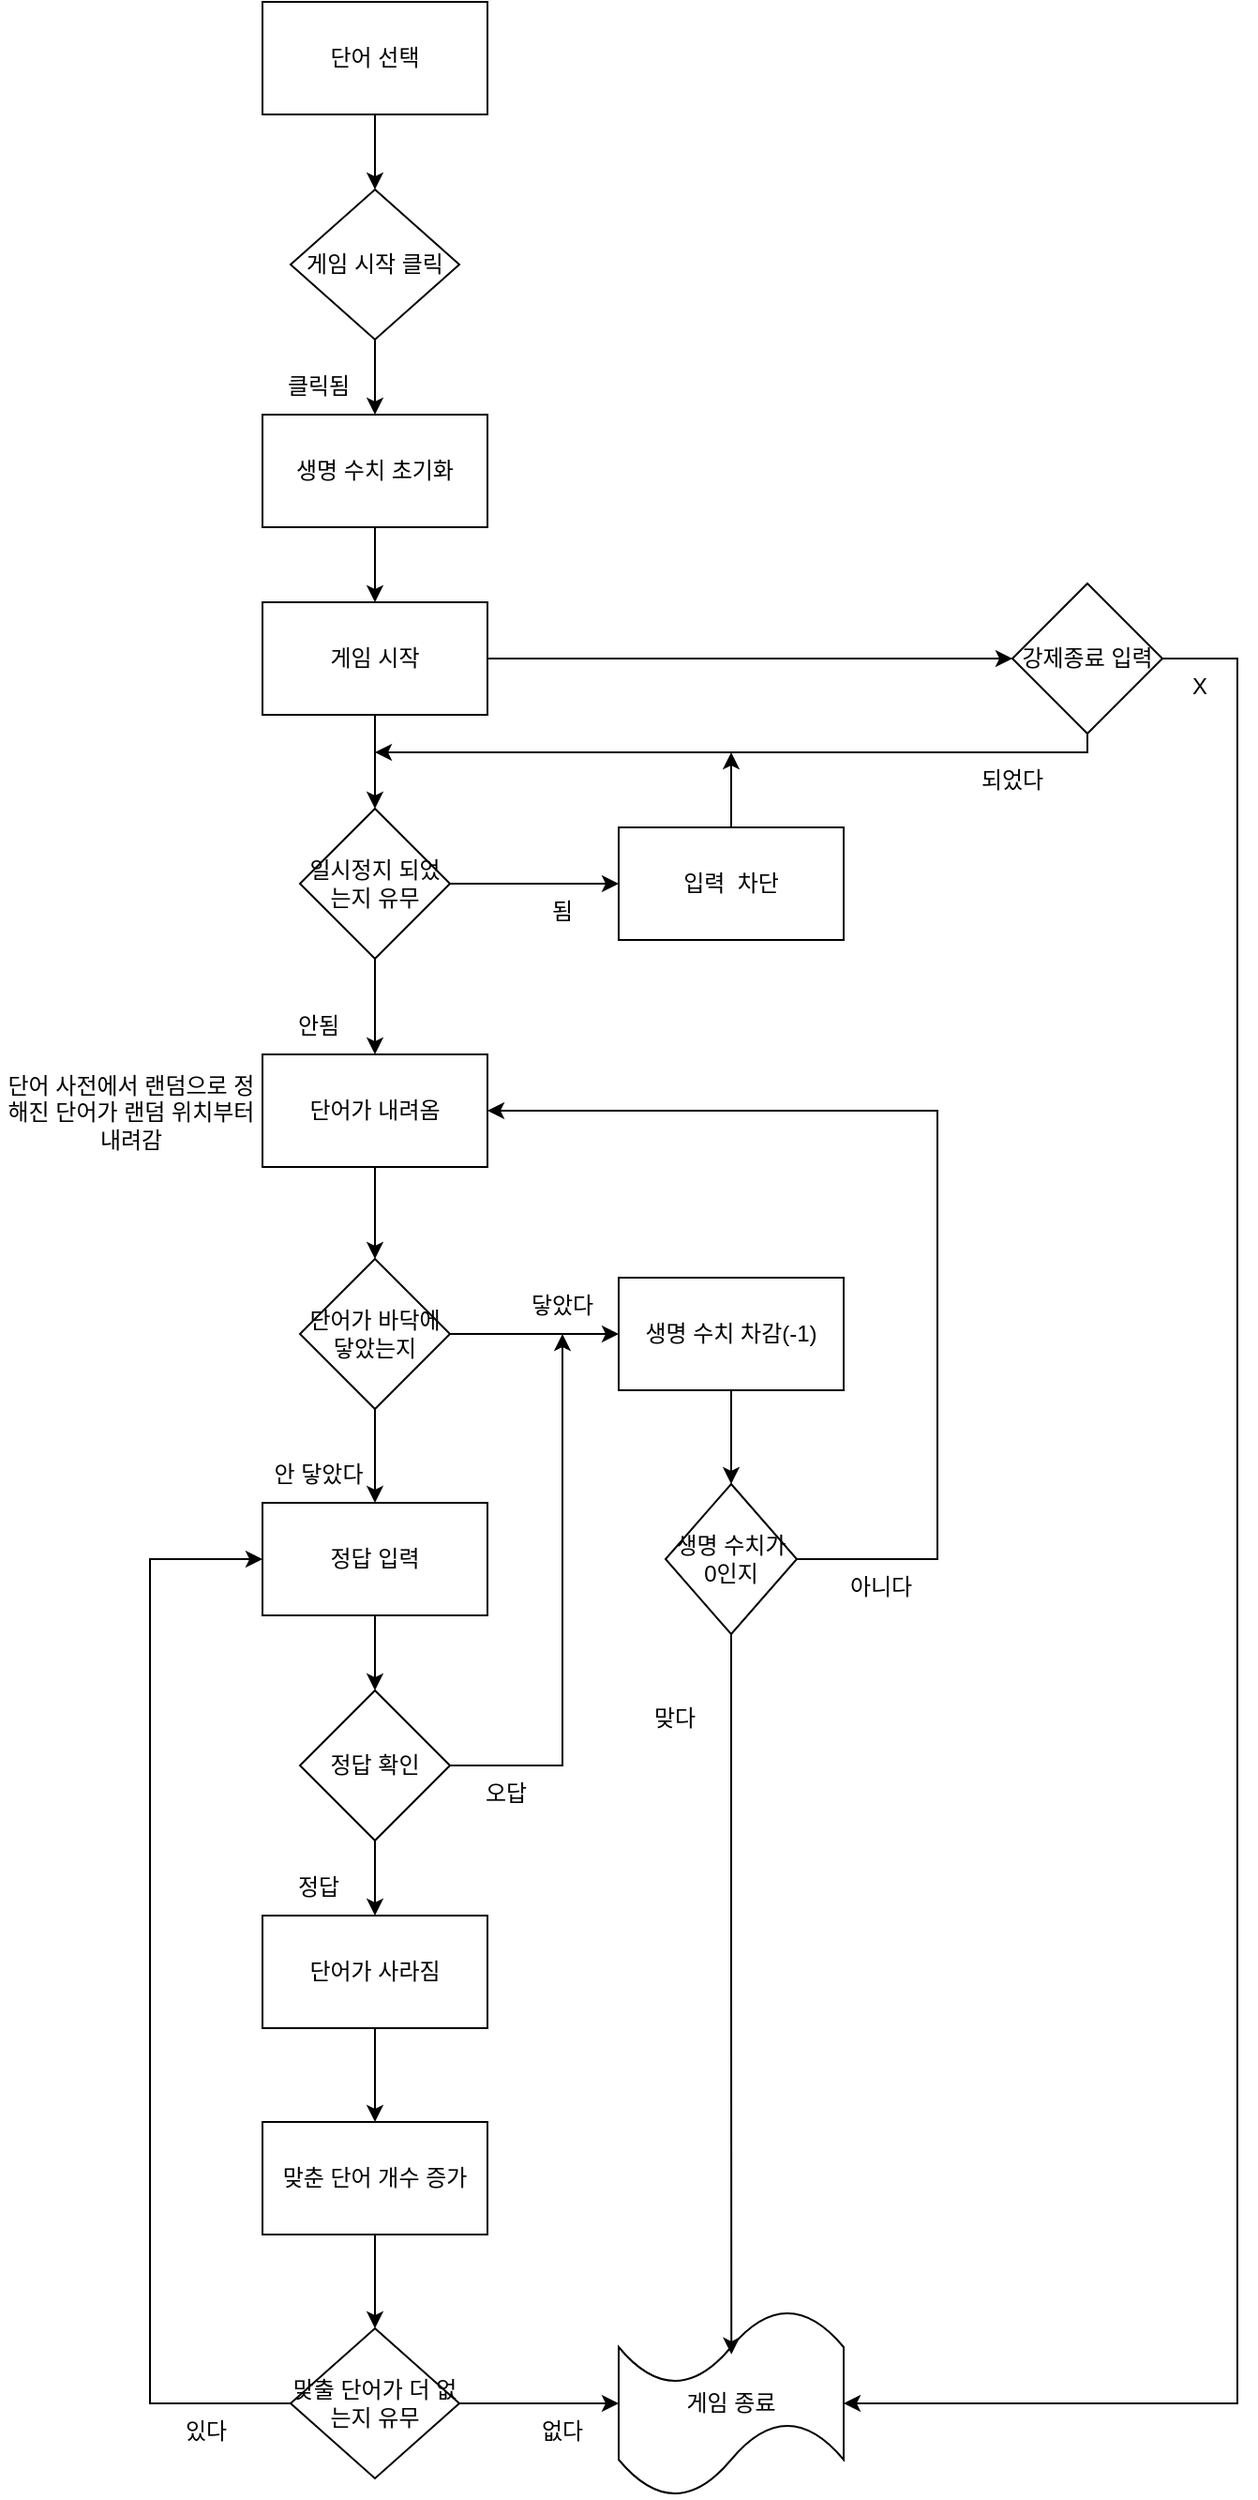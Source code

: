<mxfile version="18.2.0" type="device"><diagram id="d1BWDjv8fMCd9dzxRQbF" name="Page-1"><mxGraphModel dx="824" dy="932" grid="1" gridSize="10" guides="1" tooltips="1" connect="1" arrows="1" fold="1" page="1" pageScale="1" pageWidth="827" pageHeight="1169" math="0" shadow="0"><root><mxCell id="0"/><mxCell id="1" parent="0"/><mxCell id="UWLPzT8-UEdzUHpTQkky-7" style="edgeStyle=orthogonalEdgeStyle;rounded=0;orthogonalLoop=1;jettySize=auto;html=1;exitX=0.5;exitY=1;exitDx=0;exitDy=0;entryX=0.5;entryY=0;entryDx=0;entryDy=0;" edge="1" parent="1" source="UWLPzT8-UEdzUHpTQkky-1" target="UWLPzT8-UEdzUHpTQkky-3"><mxGeometry relative="1" as="geometry"/></mxCell><mxCell id="UWLPzT8-UEdzUHpTQkky-1" value="단어 선택" style="rounded=0;whiteSpace=wrap;html=1;" vertex="1" parent="1"><mxGeometry x="200" y="40" width="120" height="60" as="geometry"/></mxCell><mxCell id="UWLPzT8-UEdzUHpTQkky-33" style="edgeStyle=orthogonalEdgeStyle;rounded=0;orthogonalLoop=1;jettySize=auto;html=1;exitX=0.5;exitY=1;exitDx=0;exitDy=0;entryX=0.5;entryY=0;entryDx=0;entryDy=0;" edge="1" parent="1" source="UWLPzT8-UEdzUHpTQkky-2" target="UWLPzT8-UEdzUHpTQkky-32"><mxGeometry relative="1" as="geometry"/></mxCell><mxCell id="UWLPzT8-UEdzUHpTQkky-65" style="edgeStyle=orthogonalEdgeStyle;rounded=0;orthogonalLoop=1;jettySize=auto;html=1;exitX=1;exitY=0.5;exitDx=0;exitDy=0;entryX=0;entryY=0.5;entryDx=0;entryDy=0;" edge="1" parent="1" source="UWLPzT8-UEdzUHpTQkky-2" target="UWLPzT8-UEdzUHpTQkky-64"><mxGeometry relative="1" as="geometry"/></mxCell><mxCell id="UWLPzT8-UEdzUHpTQkky-2" value="게임 시작" style="rounded=0;whiteSpace=wrap;html=1;" vertex="1" parent="1"><mxGeometry x="200" y="360" width="120" height="60" as="geometry"/></mxCell><mxCell id="UWLPzT8-UEdzUHpTQkky-13" style="edgeStyle=orthogonalEdgeStyle;rounded=0;orthogonalLoop=1;jettySize=auto;html=1;exitX=0.5;exitY=1;exitDx=0;exitDy=0;entryX=0.5;entryY=0;entryDx=0;entryDy=0;" edge="1" parent="1" source="UWLPzT8-UEdzUHpTQkky-3" target="UWLPzT8-UEdzUHpTQkky-9"><mxGeometry relative="1" as="geometry"/></mxCell><mxCell id="UWLPzT8-UEdzUHpTQkky-3" value="게임 시작 클릭" style="rhombus;whiteSpace=wrap;html=1;" vertex="1" parent="1"><mxGeometry x="215" y="140" width="90" height="80" as="geometry"/></mxCell><mxCell id="UWLPzT8-UEdzUHpTQkky-6" value="클릭됨" style="text;html=1;strokeColor=none;fillColor=none;align=center;verticalAlign=middle;whiteSpace=wrap;rounded=0;" vertex="1" parent="1"><mxGeometry x="200" y="230" width="60" height="30" as="geometry"/></mxCell><mxCell id="UWLPzT8-UEdzUHpTQkky-14" style="edgeStyle=orthogonalEdgeStyle;rounded=0;orthogonalLoop=1;jettySize=auto;html=1;exitX=0.5;exitY=1;exitDx=0;exitDy=0;entryX=0.5;entryY=0;entryDx=0;entryDy=0;" edge="1" parent="1" source="UWLPzT8-UEdzUHpTQkky-9" target="UWLPzT8-UEdzUHpTQkky-2"><mxGeometry relative="1" as="geometry"/></mxCell><mxCell id="UWLPzT8-UEdzUHpTQkky-9" value="생명 수치 초기화" style="rounded=0;whiteSpace=wrap;html=1;" vertex="1" parent="1"><mxGeometry x="200" y="260" width="120" height="60" as="geometry"/></mxCell><mxCell id="UWLPzT8-UEdzUHpTQkky-42" style="edgeStyle=orthogonalEdgeStyle;rounded=0;orthogonalLoop=1;jettySize=auto;html=1;exitX=0.5;exitY=1;exitDx=0;exitDy=0;entryX=0.5;entryY=0;entryDx=0;entryDy=0;" edge="1" parent="1" source="UWLPzT8-UEdzUHpTQkky-15" target="UWLPzT8-UEdzUHpTQkky-41"><mxGeometry relative="1" as="geometry"/></mxCell><mxCell id="UWLPzT8-UEdzUHpTQkky-15" value="단어가 내려옴" style="rounded=0;whiteSpace=wrap;html=1;" vertex="1" parent="1"><mxGeometry x="200" y="601" width="120" height="60" as="geometry"/></mxCell><mxCell id="UWLPzT8-UEdzUHpTQkky-20" style="edgeStyle=orthogonalEdgeStyle;rounded=0;orthogonalLoop=1;jettySize=auto;html=1;exitX=0.5;exitY=1;exitDx=0;exitDy=0;entryX=0.5;entryY=0;entryDx=0;entryDy=0;" edge="1" parent="1" source="UWLPzT8-UEdzUHpTQkky-18" target="UWLPzT8-UEdzUHpTQkky-19"><mxGeometry relative="1" as="geometry"/></mxCell><mxCell id="UWLPzT8-UEdzUHpTQkky-18" value="정답 입력" style="rounded=0;whiteSpace=wrap;html=1;" vertex="1" parent="1"><mxGeometry x="200" y="840" width="120" height="60" as="geometry"/></mxCell><mxCell id="UWLPzT8-UEdzUHpTQkky-23" style="edgeStyle=orthogonalEdgeStyle;rounded=0;orthogonalLoop=1;jettySize=auto;html=1;exitX=0.5;exitY=1;exitDx=0;exitDy=0;entryX=0.5;entryY=0;entryDx=0;entryDy=0;" edge="1" parent="1" source="UWLPzT8-UEdzUHpTQkky-19" target="UWLPzT8-UEdzUHpTQkky-22"><mxGeometry relative="1" as="geometry"/></mxCell><mxCell id="UWLPzT8-UEdzUHpTQkky-49" style="edgeStyle=orthogonalEdgeStyle;rounded=0;orthogonalLoop=1;jettySize=auto;html=1;exitX=1;exitY=0.5;exitDx=0;exitDy=0;entryX=0.5;entryY=1;entryDx=0;entryDy=0;" edge="1" parent="1" source="UWLPzT8-UEdzUHpTQkky-19" target="UWLPzT8-UEdzUHpTQkky-47"><mxGeometry relative="1" as="geometry"><mxPoint x="360" y="979.765" as="targetPoint"/></mxGeometry></mxCell><mxCell id="UWLPzT8-UEdzUHpTQkky-19" value="정답 확인" style="rhombus;whiteSpace=wrap;html=1;" vertex="1" parent="1"><mxGeometry x="220" y="940" width="80" height="80" as="geometry"/></mxCell><mxCell id="UWLPzT8-UEdzUHpTQkky-27" style="edgeStyle=orthogonalEdgeStyle;rounded=0;orthogonalLoop=1;jettySize=auto;html=1;exitX=0.5;exitY=1;exitDx=0;exitDy=0;entryX=0.5;entryY=0;entryDx=0;entryDy=0;" edge="1" parent="1" source="UWLPzT8-UEdzUHpTQkky-22" target="UWLPzT8-UEdzUHpTQkky-25"><mxGeometry relative="1" as="geometry"/></mxCell><mxCell id="UWLPzT8-UEdzUHpTQkky-22" value="단어가 사라짐" style="rounded=0;whiteSpace=wrap;html=1;" vertex="1" parent="1"><mxGeometry x="200" y="1060" width="120" height="60" as="geometry"/></mxCell><mxCell id="UWLPzT8-UEdzUHpTQkky-24" value="정답" style="text;html=1;strokeColor=none;fillColor=none;align=center;verticalAlign=middle;whiteSpace=wrap;rounded=0;" vertex="1" parent="1"><mxGeometry x="200" y="1030" width="60" height="30" as="geometry"/></mxCell><mxCell id="UWLPzT8-UEdzUHpTQkky-28" style="edgeStyle=orthogonalEdgeStyle;rounded=0;orthogonalLoop=1;jettySize=auto;html=1;exitX=0.5;exitY=1;exitDx=0;exitDy=0;entryX=0.5;entryY=0;entryDx=0;entryDy=0;" edge="1" parent="1" source="UWLPzT8-UEdzUHpTQkky-25" target="UWLPzT8-UEdzUHpTQkky-26"><mxGeometry relative="1" as="geometry"/></mxCell><mxCell id="UWLPzT8-UEdzUHpTQkky-25" value="맞춘 단어 개수 증가" style="rounded=0;whiteSpace=wrap;html=1;" vertex="1" parent="1"><mxGeometry x="200" y="1170" width="120" height="60" as="geometry"/></mxCell><mxCell id="UWLPzT8-UEdzUHpTQkky-30" style="edgeStyle=orthogonalEdgeStyle;rounded=0;orthogonalLoop=1;jettySize=auto;html=1;exitX=1;exitY=0.5;exitDx=0;exitDy=0;entryX=0;entryY=0.5;entryDx=0;entryDy=0;entryPerimeter=0;" edge="1" parent="1" source="UWLPzT8-UEdzUHpTQkky-26" target="UWLPzT8-UEdzUHpTQkky-29"><mxGeometry relative="1" as="geometry"/></mxCell><mxCell id="UWLPzT8-UEdzUHpTQkky-54" style="edgeStyle=orthogonalEdgeStyle;rounded=0;orthogonalLoop=1;jettySize=auto;html=1;exitX=0;exitY=0.5;exitDx=0;exitDy=0;entryX=0;entryY=0.5;entryDx=0;entryDy=0;" edge="1" parent="1" source="UWLPzT8-UEdzUHpTQkky-26" target="UWLPzT8-UEdzUHpTQkky-18"><mxGeometry relative="1" as="geometry"><mxPoint x="110" y="1319.765" as="targetPoint"/><Array as="points"><mxPoint x="140" y="1320"/><mxPoint x="140" y="870"/></Array></mxGeometry></mxCell><mxCell id="UWLPzT8-UEdzUHpTQkky-26" value="맞출 단어가 더 없는지 유무" style="rhombus;whiteSpace=wrap;html=1;" vertex="1" parent="1"><mxGeometry x="215" y="1280" width="90" height="80" as="geometry"/></mxCell><mxCell id="UWLPzT8-UEdzUHpTQkky-29" value="게임 종료" style="shape=tape;whiteSpace=wrap;html=1;" vertex="1" parent="1"><mxGeometry x="390" y="1270" width="120" height="100" as="geometry"/></mxCell><mxCell id="UWLPzT8-UEdzUHpTQkky-31" value="없다" style="text;html=1;strokeColor=none;fillColor=none;align=center;verticalAlign=middle;whiteSpace=wrap;rounded=0;" vertex="1" parent="1"><mxGeometry x="330" y="1320" width="60" height="30" as="geometry"/></mxCell><mxCell id="UWLPzT8-UEdzUHpTQkky-34" style="edgeStyle=orthogonalEdgeStyle;rounded=0;orthogonalLoop=1;jettySize=auto;html=1;exitX=0.5;exitY=1;exitDx=0;exitDy=0;" edge="1" parent="1" source="UWLPzT8-UEdzUHpTQkky-32" target="UWLPzT8-UEdzUHpTQkky-15"><mxGeometry relative="1" as="geometry"/></mxCell><mxCell id="UWLPzT8-UEdzUHpTQkky-37" style="edgeStyle=orthogonalEdgeStyle;rounded=0;orthogonalLoop=1;jettySize=auto;html=1;exitX=1;exitY=0.5;exitDx=0;exitDy=0;entryX=0;entryY=0.5;entryDx=0;entryDy=0;" edge="1" parent="1" source="UWLPzT8-UEdzUHpTQkky-32" target="UWLPzT8-UEdzUHpTQkky-36"><mxGeometry relative="1" as="geometry"/></mxCell><mxCell id="UWLPzT8-UEdzUHpTQkky-32" value="일시정지 되었는지 유무" style="rhombus;whiteSpace=wrap;html=1;" vertex="1" parent="1"><mxGeometry x="220" y="470" width="80" height="80" as="geometry"/></mxCell><mxCell id="UWLPzT8-UEdzUHpTQkky-35" value="안됨" style="text;html=1;strokeColor=none;fillColor=none;align=center;verticalAlign=middle;whiteSpace=wrap;rounded=0;" vertex="1" parent="1"><mxGeometry x="200" y="571" width="60" height="30" as="geometry"/></mxCell><mxCell id="UWLPzT8-UEdzUHpTQkky-69" style="edgeStyle=orthogonalEdgeStyle;rounded=0;orthogonalLoop=1;jettySize=auto;html=1;exitX=0.5;exitY=0;exitDx=0;exitDy=0;" edge="1" parent="1" source="UWLPzT8-UEdzUHpTQkky-36"><mxGeometry relative="1" as="geometry"><mxPoint x="450" y="440" as="targetPoint"/></mxGeometry></mxCell><mxCell id="UWLPzT8-UEdzUHpTQkky-36" value="입력&amp;nbsp; 차단" style="rounded=0;whiteSpace=wrap;html=1;" vertex="1" parent="1"><mxGeometry x="390" y="480" width="120" height="60" as="geometry"/></mxCell><mxCell id="UWLPzT8-UEdzUHpTQkky-38" value="됨" style="text;html=1;strokeColor=none;fillColor=none;align=center;verticalAlign=middle;whiteSpace=wrap;rounded=0;" vertex="1" parent="1"><mxGeometry x="330" y="510" width="60" height="30" as="geometry"/></mxCell><mxCell id="UWLPzT8-UEdzUHpTQkky-43" style="edgeStyle=orthogonalEdgeStyle;rounded=0;orthogonalLoop=1;jettySize=auto;html=1;exitX=0.5;exitY=1;exitDx=0;exitDy=0;entryX=0.5;entryY=0;entryDx=0;entryDy=0;" edge="1" parent="1" source="UWLPzT8-UEdzUHpTQkky-41" target="UWLPzT8-UEdzUHpTQkky-18"><mxGeometry relative="1" as="geometry"/></mxCell><mxCell id="UWLPzT8-UEdzUHpTQkky-46" style="edgeStyle=orthogonalEdgeStyle;rounded=0;orthogonalLoop=1;jettySize=auto;html=1;exitX=1;exitY=0.5;exitDx=0;exitDy=0;entryX=0;entryY=0.5;entryDx=0;entryDy=0;" edge="1" parent="1" source="UWLPzT8-UEdzUHpTQkky-41" target="UWLPzT8-UEdzUHpTQkky-45"><mxGeometry relative="1" as="geometry"/></mxCell><mxCell id="UWLPzT8-UEdzUHpTQkky-41" value="단어가 바닥에 닿았는지" style="rhombus;whiteSpace=wrap;html=1;" vertex="1" parent="1"><mxGeometry x="220" y="710" width="80" height="80" as="geometry"/></mxCell><mxCell id="UWLPzT8-UEdzUHpTQkky-44" value="안 닿았다" style="text;html=1;strokeColor=none;fillColor=none;align=center;verticalAlign=middle;whiteSpace=wrap;rounded=0;" vertex="1" parent="1"><mxGeometry x="200" y="810" width="60" height="30" as="geometry"/></mxCell><mxCell id="UWLPzT8-UEdzUHpTQkky-56" style="edgeStyle=orthogonalEdgeStyle;rounded=0;orthogonalLoop=1;jettySize=auto;html=1;exitX=0.5;exitY=1;exitDx=0;exitDy=0;entryX=0.5;entryY=0;entryDx=0;entryDy=0;" edge="1" parent="1" source="UWLPzT8-UEdzUHpTQkky-45" target="UWLPzT8-UEdzUHpTQkky-55"><mxGeometry relative="1" as="geometry"/></mxCell><mxCell id="UWLPzT8-UEdzUHpTQkky-45" value="생명 수치 차감(-1)" style="rounded=0;whiteSpace=wrap;html=1;" vertex="1" parent="1"><mxGeometry x="390" y="720" width="120" height="60" as="geometry"/></mxCell><mxCell id="UWLPzT8-UEdzUHpTQkky-47" value="닿았다" style="text;html=1;strokeColor=none;fillColor=none;align=center;verticalAlign=middle;whiteSpace=wrap;rounded=0;" vertex="1" parent="1"><mxGeometry x="330" y="720" width="60" height="30" as="geometry"/></mxCell><mxCell id="UWLPzT8-UEdzUHpTQkky-48" value="단어 사전에서 랜덤으로 정해진 단어가 랜덤 위치부터 내려감" style="text;html=1;strokeColor=none;fillColor=none;align=center;verticalAlign=middle;whiteSpace=wrap;rounded=0;" vertex="1" parent="1"><mxGeometry x="60" y="602" width="140" height="59" as="geometry"/></mxCell><mxCell id="UWLPzT8-UEdzUHpTQkky-50" value="오답" style="text;html=1;strokeColor=none;fillColor=none;align=center;verticalAlign=middle;whiteSpace=wrap;rounded=0;" vertex="1" parent="1"><mxGeometry x="300" y="980" width="60" height="30" as="geometry"/></mxCell><mxCell id="UWLPzT8-UEdzUHpTQkky-52" value="있다" style="text;html=1;strokeColor=none;fillColor=none;align=center;verticalAlign=middle;whiteSpace=wrap;rounded=0;" vertex="1" parent="1"><mxGeometry x="140" y="1320" width="60" height="30" as="geometry"/></mxCell><mxCell id="UWLPzT8-UEdzUHpTQkky-58" style="edgeStyle=orthogonalEdgeStyle;rounded=0;orthogonalLoop=1;jettySize=auto;html=1;exitX=0.5;exitY=1;exitDx=0;exitDy=0;entryX=0.501;entryY=0.239;entryDx=0;entryDy=0;entryPerimeter=0;" edge="1" parent="1" source="UWLPzT8-UEdzUHpTQkky-55" target="UWLPzT8-UEdzUHpTQkky-29"><mxGeometry relative="1" as="geometry"/></mxCell><mxCell id="UWLPzT8-UEdzUHpTQkky-62" style="edgeStyle=orthogonalEdgeStyle;rounded=0;orthogonalLoop=1;jettySize=auto;html=1;exitX=1;exitY=0.5;exitDx=0;exitDy=0;entryX=1;entryY=0.5;entryDx=0;entryDy=0;" edge="1" parent="1" source="UWLPzT8-UEdzUHpTQkky-55" target="UWLPzT8-UEdzUHpTQkky-15"><mxGeometry relative="1" as="geometry"><Array as="points"><mxPoint x="560" y="870"/><mxPoint x="560" y="631"/></Array></mxGeometry></mxCell><mxCell id="UWLPzT8-UEdzUHpTQkky-55" value="생명 수치가 0인지" style="rhombus;whiteSpace=wrap;html=1;" vertex="1" parent="1"><mxGeometry x="415" y="830" width="70" height="80" as="geometry"/></mxCell><mxCell id="UWLPzT8-UEdzUHpTQkky-59" value="맞다" style="text;html=1;strokeColor=none;fillColor=none;align=center;verticalAlign=middle;whiteSpace=wrap;rounded=0;" vertex="1" parent="1"><mxGeometry x="390" y="940" width="60" height="30" as="geometry"/></mxCell><mxCell id="UWLPzT8-UEdzUHpTQkky-63" value="아니다" style="text;html=1;strokeColor=none;fillColor=none;align=center;verticalAlign=middle;whiteSpace=wrap;rounded=0;" vertex="1" parent="1"><mxGeometry x="500" y="870" width="60" height="30" as="geometry"/></mxCell><mxCell id="UWLPzT8-UEdzUHpTQkky-68" style="edgeStyle=orthogonalEdgeStyle;rounded=0;orthogonalLoop=1;jettySize=auto;html=1;exitX=0.5;exitY=1;exitDx=0;exitDy=0;" edge="1" parent="1" source="UWLPzT8-UEdzUHpTQkky-64"><mxGeometry relative="1" as="geometry"><mxPoint x="260" y="440" as="targetPoint"/><Array as="points"><mxPoint x="640" y="440"/></Array></mxGeometry></mxCell><mxCell id="UWLPzT8-UEdzUHpTQkky-70" style="edgeStyle=orthogonalEdgeStyle;rounded=0;orthogonalLoop=1;jettySize=auto;html=1;exitX=1;exitY=0.5;exitDx=0;exitDy=0;entryX=1;entryY=0.5;entryDx=0;entryDy=0;entryPerimeter=0;" edge="1" parent="1" source="UWLPzT8-UEdzUHpTQkky-64" target="UWLPzT8-UEdzUHpTQkky-29"><mxGeometry relative="1" as="geometry"><Array as="points"><mxPoint x="720" y="390"/><mxPoint x="720" y="1320"/></Array></mxGeometry></mxCell><mxCell id="UWLPzT8-UEdzUHpTQkky-64" value="강제종료 입력" style="rhombus;whiteSpace=wrap;html=1;" vertex="1" parent="1"><mxGeometry x="600" y="350" width="80" height="80" as="geometry"/></mxCell><mxCell id="UWLPzT8-UEdzUHpTQkky-67" value="되었다" style="text;html=1;strokeColor=none;fillColor=none;align=center;verticalAlign=middle;whiteSpace=wrap;rounded=0;" vertex="1" parent="1"><mxGeometry x="570" y="440" width="60" height="30" as="geometry"/></mxCell><mxCell id="UWLPzT8-UEdzUHpTQkky-71" value="X" style="text;html=1;strokeColor=none;fillColor=none;align=center;verticalAlign=middle;whiteSpace=wrap;rounded=0;" vertex="1" parent="1"><mxGeometry x="670" y="390" width="60" height="30" as="geometry"/></mxCell></root></mxGraphModel></diagram></mxfile>